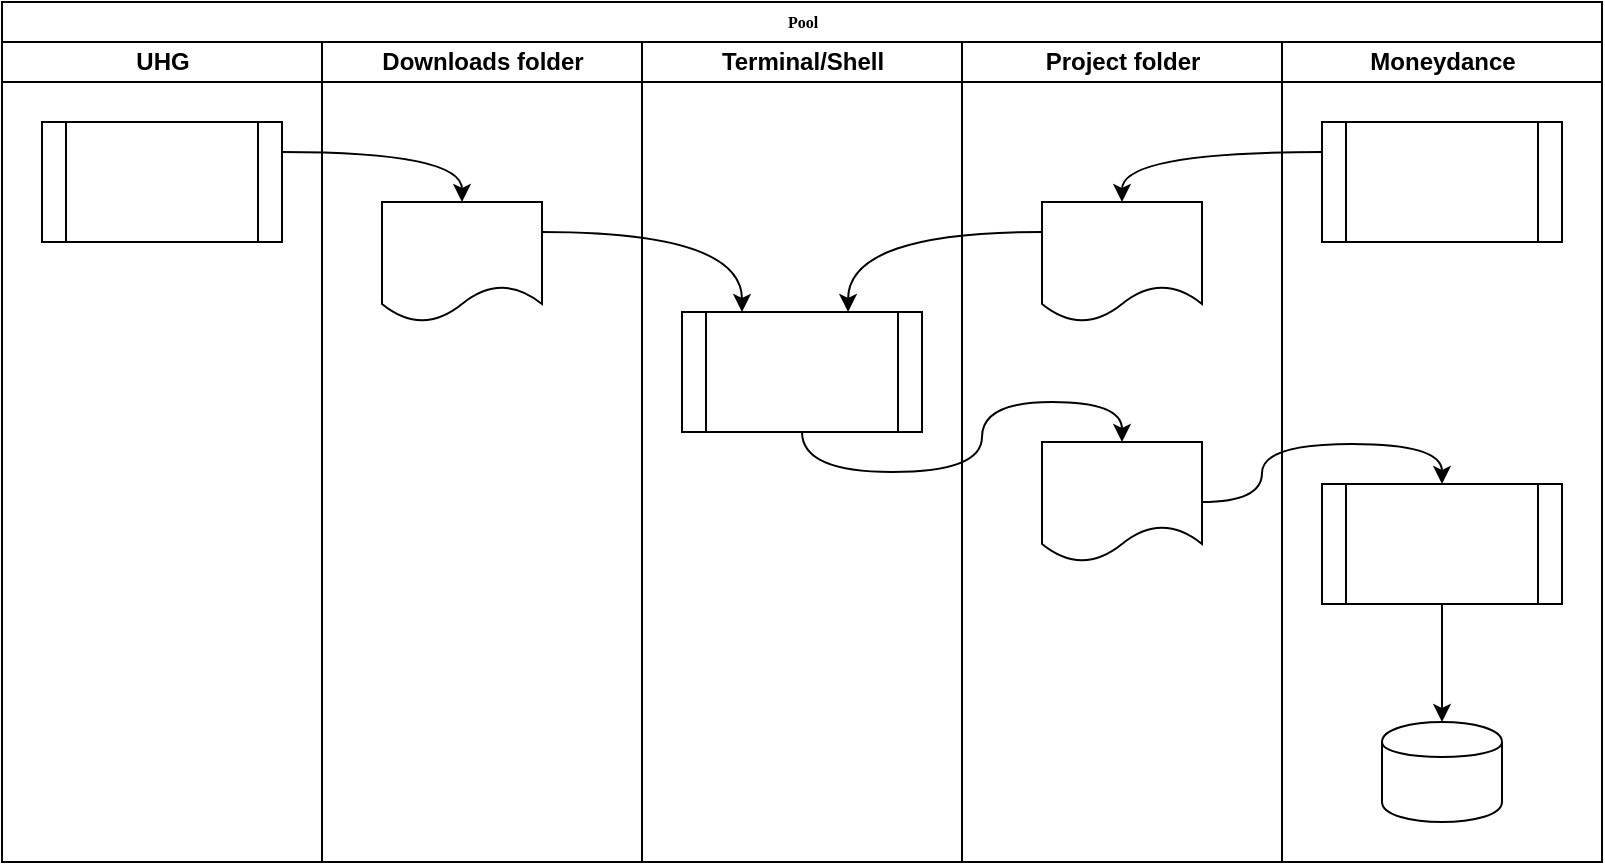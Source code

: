 <mxfile version="12.3.2" type="github" pages="1">
  <diagram name="Page-1" id="74e2e168-ea6b-b213-b513-2b3c1d86103e">
    <mxGraphModel dx="1470" dy="954" grid="1" gridSize="10" guides="1" tooltips="1" connect="1" arrows="1" fold="1" page="1" pageScale="1" pageWidth="1100" pageHeight="850" background="#ffffff" math="0" shadow="0">
      <root>
        <mxCell id="0"/>
        <mxCell id="1" parent="0"/>
        <mxCell id="77e6c97f196da883-1" value="Pool" style="swimlane;html=1;childLayout=stackLayout;startSize=20;rounded=0;shadow=0;labelBackgroundColor=none;strokeWidth=1;fontFamily=Verdana;fontSize=8;align=center;" parent="1" vertex="1">
          <mxGeometry x="70" y="40" width="800" height="430" as="geometry"/>
        </mxCell>
        <mxCell id="77e6c97f196da883-2" value="UHG" style="swimlane;html=1;startSize=20;" parent="77e6c97f196da883-1" vertex="1">
          <mxGeometry y="20" width="160" height="410" as="geometry"/>
        </mxCell>
        <mxCell id="0p6k7hB6vns7x9YInnyK-1" value="" style="shape=process;whiteSpace=wrap;html=1;backgroundOutline=1;" vertex="1" parent="77e6c97f196da883-2">
          <mxGeometry x="20" y="40" width="120" height="60" as="geometry"/>
        </mxCell>
        <mxCell id="77e6c97f196da883-3" value="Downloads folder" style="swimlane;html=1;startSize=20;" parent="77e6c97f196da883-1" vertex="1">
          <mxGeometry x="160" y="20" width="160" height="410" as="geometry"/>
        </mxCell>
        <mxCell id="0p6k7hB6vns7x9YInnyK-11" value="" style="group" vertex="1" connectable="0" parent="77e6c97f196da883-3">
          <mxGeometry x="30" y="80" width="80" height="60" as="geometry"/>
        </mxCell>
        <mxCell id="0p6k7hB6vns7x9YInnyK-10" value="" style="group" vertex="1" connectable="0" parent="0p6k7hB6vns7x9YInnyK-11">
          <mxGeometry width="80" height="60" as="geometry"/>
        </mxCell>
        <mxCell id="0p6k7hB6vns7x9YInnyK-5" value="" style="shape=document;whiteSpace=wrap;html=1;boundedLbl=1;" vertex="1" parent="0p6k7hB6vns7x9YInnyK-10">
          <mxGeometry width="80" height="60" as="geometry"/>
        </mxCell>
        <mxCell id="77e6c97f196da883-6" value="Terminal/Shell" style="swimlane;html=1;startSize=20;" parent="77e6c97f196da883-1" vertex="1">
          <mxGeometry x="320" y="20" width="160" height="410" as="geometry"/>
        </mxCell>
        <mxCell id="0p6k7hB6vns7x9YInnyK-3" value="" style="shape=process;whiteSpace=wrap;html=1;backgroundOutline=1;" vertex="1" parent="77e6c97f196da883-6">
          <mxGeometry x="20" y="135" width="120" height="60" as="geometry"/>
        </mxCell>
        <mxCell id="77e6c97f196da883-4" value="Project folder" style="swimlane;html=1;startSize=20;" parent="77e6c97f196da883-1" vertex="1">
          <mxGeometry x="480" y="20" width="160" height="410" as="geometry"/>
        </mxCell>
        <mxCell id="0p6k7hB6vns7x9YInnyK-15" value="" style="group" vertex="1" connectable="0" parent="77e6c97f196da883-4">
          <mxGeometry x="40" y="200" width="80" height="60" as="geometry"/>
        </mxCell>
        <mxCell id="0p6k7hB6vns7x9YInnyK-16" value="" style="group" vertex="1" connectable="0" parent="0p6k7hB6vns7x9YInnyK-15">
          <mxGeometry width="80" height="60" as="geometry"/>
        </mxCell>
        <mxCell id="0p6k7hB6vns7x9YInnyK-17" value="" style="shape=document;whiteSpace=wrap;html=1;boundedLbl=1;" vertex="1" parent="0p6k7hB6vns7x9YInnyK-16">
          <mxGeometry width="80" height="60" as="geometry"/>
        </mxCell>
        <mxCell id="0p6k7hB6vns7x9YInnyK-12" value="" style="group" vertex="1" connectable="0" parent="77e6c97f196da883-4">
          <mxGeometry x="40" y="80" width="80" height="60" as="geometry"/>
        </mxCell>
        <mxCell id="0p6k7hB6vns7x9YInnyK-13" value="" style="group" vertex="1" connectable="0" parent="0p6k7hB6vns7x9YInnyK-12">
          <mxGeometry width="80" height="60" as="geometry"/>
        </mxCell>
        <mxCell id="0p6k7hB6vns7x9YInnyK-14" value="" style="shape=document;whiteSpace=wrap;html=1;boundedLbl=1;" vertex="1" parent="0p6k7hB6vns7x9YInnyK-13">
          <mxGeometry width="80" height="60" as="geometry"/>
        </mxCell>
        <mxCell id="77e6c97f196da883-5" value="Moneydance" style="swimlane;html=1;startSize=20;" parent="77e6c97f196da883-1" vertex="1">
          <mxGeometry x="640" y="20" width="160" height="410" as="geometry"/>
        </mxCell>
        <mxCell id="0p6k7hB6vns7x9YInnyK-2" value="" style="shape=process;whiteSpace=wrap;html=1;backgroundOutline=1;" vertex="1" parent="77e6c97f196da883-5">
          <mxGeometry x="20" y="40" width="120" height="60" as="geometry"/>
        </mxCell>
        <mxCell id="0p6k7hB6vns7x9YInnyK-26" style="edgeStyle=orthogonalEdgeStyle;curved=1;rounded=0;orthogonalLoop=1;jettySize=auto;html=1;exitX=0.5;exitY=1;exitDx=0;exitDy=0;" edge="1" parent="77e6c97f196da883-5" source="0p6k7hB6vns7x9YInnyK-7" target="0p6k7hB6vns7x9YInnyK-18">
          <mxGeometry relative="1" as="geometry"/>
        </mxCell>
        <mxCell id="0p6k7hB6vns7x9YInnyK-7" value="" style="shape=process;whiteSpace=wrap;html=1;backgroundOutline=1;" vertex="1" parent="77e6c97f196da883-5">
          <mxGeometry x="20" y="221" width="120" height="60" as="geometry"/>
        </mxCell>
        <mxCell id="0p6k7hB6vns7x9YInnyK-18" value="" style="shape=cylinder;whiteSpace=wrap;html=1;boundedLbl=1;backgroundOutline=1;" vertex="1" parent="77e6c97f196da883-5">
          <mxGeometry x="50" y="340" width="60" height="50" as="geometry"/>
        </mxCell>
        <mxCell id="0p6k7hB6vns7x9YInnyK-19" style="edgeStyle=orthogonalEdgeStyle;curved=1;rounded=0;orthogonalLoop=1;jettySize=auto;html=1;exitX=1;exitY=0.25;exitDx=0;exitDy=0;entryX=0.5;entryY=0;entryDx=0;entryDy=0;" edge="1" parent="77e6c97f196da883-1" source="0p6k7hB6vns7x9YInnyK-1" target="0p6k7hB6vns7x9YInnyK-5">
          <mxGeometry relative="1" as="geometry"/>
        </mxCell>
        <mxCell id="0p6k7hB6vns7x9YInnyK-20" style="edgeStyle=orthogonalEdgeStyle;curved=1;rounded=0;orthogonalLoop=1;jettySize=auto;html=1;exitX=0;exitY=0.25;exitDx=0;exitDy=0;entryX=0.5;entryY=0;entryDx=0;entryDy=0;" edge="1" parent="77e6c97f196da883-1" source="0p6k7hB6vns7x9YInnyK-2" target="0p6k7hB6vns7x9YInnyK-14">
          <mxGeometry relative="1" as="geometry"/>
        </mxCell>
        <mxCell id="0p6k7hB6vns7x9YInnyK-21" style="edgeStyle=orthogonalEdgeStyle;curved=1;rounded=0;orthogonalLoop=1;jettySize=auto;html=1;exitX=1;exitY=0.25;exitDx=0;exitDy=0;entryX=0.25;entryY=0;entryDx=0;entryDy=0;" edge="1" parent="77e6c97f196da883-1" source="0p6k7hB6vns7x9YInnyK-5" target="0p6k7hB6vns7x9YInnyK-3">
          <mxGeometry relative="1" as="geometry"/>
        </mxCell>
        <mxCell id="0p6k7hB6vns7x9YInnyK-22" style="edgeStyle=orthogonalEdgeStyle;curved=1;rounded=0;orthogonalLoop=1;jettySize=auto;html=1;exitX=0;exitY=0.25;exitDx=0;exitDy=0;entryX=0.692;entryY=0;entryDx=0;entryDy=0;entryPerimeter=0;" edge="1" parent="77e6c97f196da883-1" source="0p6k7hB6vns7x9YInnyK-14" target="0p6k7hB6vns7x9YInnyK-3">
          <mxGeometry relative="1" as="geometry"/>
        </mxCell>
        <mxCell id="0p6k7hB6vns7x9YInnyK-23" style="edgeStyle=orthogonalEdgeStyle;curved=1;rounded=0;orthogonalLoop=1;jettySize=auto;html=1;exitX=0.5;exitY=1;exitDx=0;exitDy=0;" edge="1" parent="77e6c97f196da883-1" source="0p6k7hB6vns7x9YInnyK-3" target="0p6k7hB6vns7x9YInnyK-17">
          <mxGeometry relative="1" as="geometry"/>
        </mxCell>
        <mxCell id="0p6k7hB6vns7x9YInnyK-25" style="edgeStyle=orthogonalEdgeStyle;curved=1;rounded=0;orthogonalLoop=1;jettySize=auto;html=1;exitX=1;exitY=0.5;exitDx=0;exitDy=0;entryX=0.5;entryY=0;entryDx=0;entryDy=0;" edge="1" parent="77e6c97f196da883-1" source="0p6k7hB6vns7x9YInnyK-17" target="0p6k7hB6vns7x9YInnyK-7">
          <mxGeometry relative="1" as="geometry"/>
        </mxCell>
      </root>
    </mxGraphModel>
  </diagram>
</mxfile>
